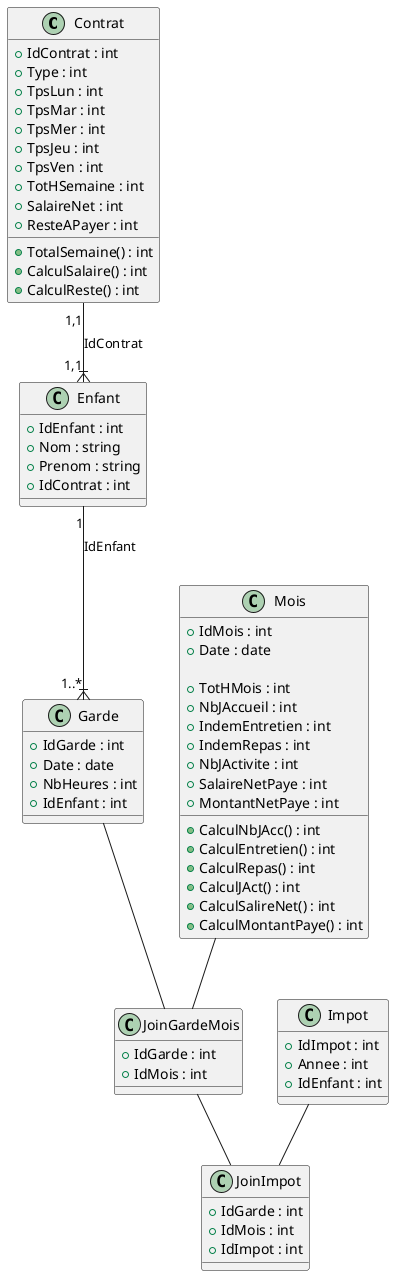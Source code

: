 @startuml
class Contrat 
{
    + IdContrat : int
    + Type : int
    + TpsLun : int
    + TpsMar : int
    + TpsMer : int
    + TpsJeu : int
    + TpsVen : int
    + TotHSemaine : int
    + SalaireNet : int
    + ResteAPayer : int

    + TotalSemaine() : int
    + CalculSalaire() : int
    + CalculReste() : int

}

class Enfant
{
    + IdEnfant : int
    + Nom : string
    + Prenom : string
    + IdContrat : int
}
Contrat "1,1"--|{"1,1" Enfant : IdContrat

class Mois 
{
    + IdMois : int
    + Date : date

    + TotHMois : int
    + NbJAccueil : int
    + IndemEntretien : int
    + IndemRepas : int
    + NbJActivite : int
    + SalaireNetPaye : int
    + MontantNetPaye : int
    + CalculNbJAcc() : int
    + CalculEntretien() : int
    + CalculRepas() : int
    + CalculJAct() : int
    + CalculSalireNet() : int
    + CalculMontantPaye() : int

}

class Garde
{
    + IdGarde : int
    + Date : date 
    + NbHeures : int
    + IdEnfant : int
}

Enfant "1" --|{ "1..*" Garde : IdEnfant

class JoinGardeMois
{
    + IdGarde : int
    + IdMois : int
}

Garde -- JoinGardeMois
Mois -- JoinGardeMois

class Impot
{
    + IdImpot : int
    + Annee : int
    + IdEnfant : int
}

class JoinImpot
{
    + IdGarde : int
    + IdMois : int
    + IdImpot : int
}

Impot -- JoinImpot
JoinGardeMois -- JoinImpot

@enduml